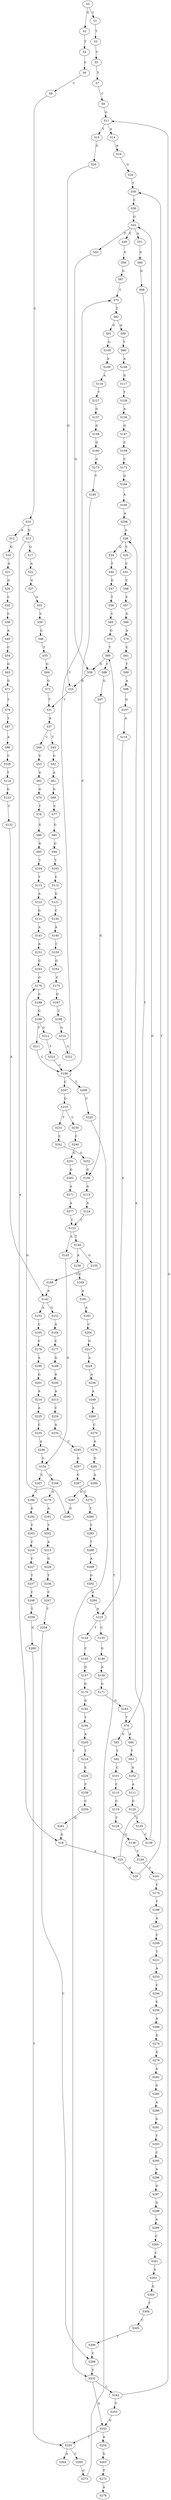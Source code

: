 strict digraph  {
	S0 -> S1 [ label = C ];
	S0 -> S2 [ label = G ];
	S1 -> S3 [ label = T ];
	S2 -> S4 [ label = T ];
	S3 -> S5 [ label = C ];
	S4 -> S6 [ label = C ];
	S5 -> S7 [ label = T ];
	S6 -> S8 [ label = C ];
	S7 -> S9 [ label = C ];
	S8 -> S10 [ label = C ];
	S9 -> S11 [ label = G ];
	S10 -> S12 [ label = A ];
	S10 -> S13 [ label = G ];
	S11 -> S14 [ label = A ];
	S11 -> S15 [ label = T ];
	S12 -> S16 [ label = G ];
	S13 -> S17 [ label = G ];
	S13 -> S18 [ label = A ];
	S14 -> S19 [ label = A ];
	S15 -> S20 [ label = G ];
	S16 -> S21 [ label = A ];
	S17 -> S22 [ label = A ];
	S18 -> S23 [ label = A ];
	S19 -> S24 [ label = G ];
	S20 -> S25 [ label = G ];
	S21 -> S26 [ label = G ];
	S22 -> S27 [ label = G ];
	S23 -> S28 [ label = A ];
	S23 -> S29 [ label = G ];
	S24 -> S30 [ label = T ];
	S25 -> S31 [ label = T ];
	S26 -> S32 [ label = C ];
	S27 -> S33 [ label = G ];
	S28 -> S34 [ label = G ];
	S28 -> S35 [ label = C ];
	S29 -> S30 [ label = T ];
	S30 -> S36 [ label = C ];
	S31 -> S37 [ label = A ];
	S32 -> S38 [ label = C ];
	S33 -> S39 [ label = C ];
	S34 -> S40 [ label = T ];
	S35 -> S41 [ label = C ];
	S36 -> S42 [ label = G ];
	S37 -> S43 [ label = T ];
	S37 -> S44 [ label = C ];
	S38 -> S45 [ label = A ];
	S39 -> S46 [ label = G ];
	S40 -> S47 [ label = G ];
	S41 -> S48 [ label = C ];
	S42 -> S49 [ label = C ];
	S42 -> S50 [ label = T ];
	S42 -> S51 [ label = A ];
	S43 -> S52 [ label = G ];
	S44 -> S53 [ label = C ];
	S45 -> S54 [ label = C ];
	S46 -> S55 [ label = T ];
	S47 -> S56 [ label = T ];
	S48 -> S57 [ label = C ];
	S49 -> S58 [ label = G ];
	S50 -> S59 [ label = G ];
	S51 -> S60 [ label = G ];
	S52 -> S61 [ label = A ];
	S53 -> S62 [ label = G ];
	S54 -> S63 [ label = G ];
	S55 -> S64 [ label = G ];
	S56 -> S65 [ label = C ];
	S57 -> S66 [ label = G ];
	S58 -> S67 [ label = G ];
	S59 -> S25 [ label = G ];
	S60 -> S68 [ label = G ];
	S61 -> S69 [ label = G ];
	S62 -> S70 [ label = G ];
	S63 -> S71 [ label = G ];
	S64 -> S72 [ label = G ];
	S65 -> S73 [ label = G ];
	S66 -> S74 [ label = A ];
	S67 -> S75 [ label = C ];
	S68 -> S76 [ label = T ];
	S69 -> S77 [ label = C ];
	S70 -> S78 [ label = T ];
	S71 -> S79 [ label = T ];
	S72 -> S31 [ label = T ];
	S73 -> S80 [ label = T ];
	S74 -> S81 [ label = C ];
	S75 -> S82 [ label = T ];
	S76 -> S83 [ label = G ];
	S76 -> S84 [ label = A ];
	S77 -> S85 [ label = G ];
	S78 -> S86 [ label = G ];
	S79 -> S87 [ label = T ];
	S80 -> S88 [ label = C ];
	S80 -> S59 [ label = G ];
	S81 -> S89 [ label = T ];
	S82 -> S90 [ label = A ];
	S82 -> S91 [ label = G ];
	S83 -> S92 [ label = T ];
	S84 -> S93 [ label = T ];
	S85 -> S94 [ label = G ];
	S86 -> S95 [ label = G ];
	S87 -> S96 [ label = A ];
	S88 -> S97 [ label = G ];
	S89 -> S98 [ label = A ];
	S90 -> S99 [ label = T ];
	S91 -> S100 [ label = G ];
	S92 -> S101 [ label = C ];
	S93 -> S102 [ label = A ];
	S94 -> S103 [ label = T ];
	S95 -> S104 [ label = T ];
	S96 -> S105 [ label = C ];
	S97 -> S106 [ label = G ];
	S98 -> S107 [ label = G ];
	S99 -> S108 [ label = A ];
	S100 -> S109 [ label = A ];
	S101 -> S110 [ label = C ];
	S102 -> S111 [ label = A ];
	S103 -> S112 [ label = C ];
	S104 -> S113 [ label = T ];
	S105 -> S114 [ label = T ];
	S106 -> S115 [ label = A ];
	S107 -> S116 [ label = A ];
	S108 -> S117 [ label = G ];
	S109 -> S118 [ label = A ];
	S110 -> S119 [ label = C ];
	S111 -> S120 [ label = G ];
	S112 -> S121 [ label = G ];
	S113 -> S122 [ label = A ];
	S114 -> S123 [ label = G ];
	S115 -> S124 [ label = A ];
	S116 -> S125 [ label = A ];
	S117 -> S126 [ label = T ];
	S118 -> S127 [ label = T ];
	S119 -> S128 [ label = T ];
	S120 -> S129 [ label = T ];
	S121 -> S130 [ label = C ];
	S122 -> S131 [ label = G ];
	S123 -> S132 [ label = C ];
	S124 -> S133 [ label = C ];
	S125 -> S134 [ label = T ];
	S125 -> S135 [ label = C ];
	S126 -> S136 [ label = A ];
	S127 -> S137 [ label = G ];
	S128 -> S138 [ label = G ];
	S129 -> S139 [ label = C ];
	S130 -> S140 [ label = A ];
	S131 -> S141 [ label = A ];
	S132 -> S142 [ label = A ];
	S133 -> S143 [ label = A ];
	S133 -> S144 [ label = T ];
	S134 -> S145 [ label = C ];
	S135 -> S146 [ label = G ];
	S136 -> S147 [ label = G ];
	S137 -> S148 [ label = G ];
	S138 -> S149 [ label = T ];
	S139 -> S42 [ label = G ];
	S140 -> S150 [ label = C ];
	S141 -> S151 [ label = A ];
	S142 -> S152 [ label = G ];
	S142 -> S153 [ label = A ];
	S143 -> S154 [ label = G ];
	S144 -> S155 [ label = G ];
	S144 -> S156 [ label = A ];
	S145 -> S157 [ label = G ];
	S146 -> S158 [ label = A ];
	S147 -> S159 [ label = C ];
	S148 -> S160 [ label = G ];
	S149 -> S161 [ label = C ];
	S150 -> S162 [ label = G ];
	S151 -> S163 [ label = G ];
	S152 -> S164 [ label = A ];
	S153 -> S165 [ label = C ];
	S154 -> S166 [ label = G ];
	S154 -> S167 [ label = C ];
	S155 -> S168 [ label = C ];
	S156 -> S169 [ label = C ];
	S157 -> S170 [ label = G ];
	S158 -> S171 [ label = G ];
	S159 -> S172 [ label = C ];
	S160 -> S173 [ label = G ];
	S161 -> S174 [ label = C ];
	S162 -> S175 [ label = C ];
	S163 -> S176 [ label = G ];
	S164 -> S177 [ label = C ];
	S165 -> S178 [ label = C ];
	S166 -> S179 [ label = A ];
	S167 -> S180 [ label = C ];
	S168 -> S142 [ label = A ];
	S169 -> S181 [ label = A ];
	S170 -> S182 [ label = G ];
	S171 -> S183 [ label = G ];
	S172 -> S184 [ label = G ];
	S173 -> S185 [ label = T ];
	S174 -> S186 [ label = T ];
	S175 -> S187 [ label = G ];
	S176 -> S188 [ label = G ];
	S177 -> S189 [ label = G ];
	S178 -> S190 [ label = A ];
	S179 -> S191 [ label = A ];
	S180 -> S192 [ label = G ];
	S181 -> S193 [ label = A ];
	S182 -> S194 [ label = T ];
	S183 -> S76 [ label = T ];
	S184 -> S195 [ label = A ];
	S185 -> S196 [ label = C ];
	S186 -> S197 [ label = A ];
	S187 -> S198 [ label = C ];
	S188 -> S199 [ label = G ];
	S189 -> S200 [ label = G ];
	S190 -> S201 [ label = G ];
	S191 -> S202 [ label = T ];
	S192 -> S203 [ label = T ];
	S193 -> S204 [ label = C ];
	S194 -> S205 [ label = A ];
	S195 -> S206 [ label = A ];
	S196 -> S207 [ label = C ];
	S196 -> S208 [ label = T ];
	S197 -> S209 [ label = C ];
	S198 -> S210 [ label = G ];
	S199 -> S211 [ label = T ];
	S199 -> S212 [ label = G ];
	S200 -> S213 [ label = A ];
	S201 -> S214 [ label = A ];
	S202 -> S215 [ label = A ];
	S203 -> S216 [ label = C ];
	S204 -> S217 [ label = G ];
	S205 -> S218 [ label = T ];
	S206 -> S28 [ label = A ];
	S207 -> S219 [ label = G ];
	S208 -> S220 [ label = C ];
	S209 -> S221 [ label = T ];
	S210 -> S222 [ label = G ];
	S211 -> S196 [ label = C ];
	S212 -> S223 [ label = T ];
	S213 -> S224 [ label = C ];
	S214 -> S225 [ label = A ];
	S215 -> S226 [ label = G ];
	S216 -> S227 [ label = C ];
	S217 -> S228 [ label = A ];
	S218 -> S229 [ label = C ];
	S219 -> S230 [ label = C ];
	S219 -> S231 [ label = T ];
	S220 -> S232 [ label = T ];
	S221 -> S233 [ label = A ];
	S222 -> S75 [ label = C ];
	S223 -> S196 [ label = C ];
	S224 -> S234 [ label = A ];
	S225 -> S235 [ label = C ];
	S226 -> S236 [ label = T ];
	S227 -> S237 [ label = T ];
	S228 -> S238 [ label = A ];
	S229 -> S239 [ label = C ];
	S230 -> S240 [ label = C ];
	S231 -> S241 [ label = C ];
	S232 -> S242 [ label = C ];
	S232 -> S243 [ label = G ];
	S233 -> S244 [ label = C ];
	S234 -> S245 [ label = C ];
	S235 -> S246 [ label = A ];
	S236 -> S247 [ label = C ];
	S237 -> S248 [ label = C ];
	S238 -> S249 [ label = A ];
	S239 -> S250 [ label = C ];
	S240 -> S251 [ label = G ];
	S241 -> S252 [ label = G ];
	S242 -> S253 [ label = T ];
	S242 -> S11 [ label = G ];
	S243 -> S254 [ label = A ];
	S243 -> S255 [ label = T ];
	S244 -> S256 [ label = C ];
	S245 -> S257 [ label = A ];
	S246 -> S154 [ label = G ];
	S247 -> S258 [ label = T ];
	S248 -> S259 [ label = T ];
	S249 -> S260 [ label = A ];
	S250 -> S261 [ label = G ];
	S251 -> S262 [ label = G ];
	S252 -> S106 [ label = G ];
	S253 -> S243 [ label = G ];
	S254 -> S263 [ label = G ];
	S255 -> S264 [ label = A ];
	S255 -> S265 [ label = C ];
	S256 -> S266 [ label = A ];
	S257 -> S267 [ label = C ];
	S258 -> S268 [ label = C ];
	S259 -> S269 [ label = G ];
	S260 -> S270 [ label = C ];
	S261 -> S18 [ label = A ];
	S262 -> S271 [ label = A ];
	S263 -> S272 [ label = T ];
	S265 -> S273 [ label = G ];
	S266 -> S274 [ label = G ];
	S267 -> S275 [ label = C ];
	S268 -> S232 [ label = T ];
	S269 -> S255 [ label = T ];
	S270 -> S276 [ label = A ];
	S271 -> S277 [ label = A ];
	S272 -> S278 [ label = A ];
	S273 -> S80 [ label = T ];
	S274 -> S279 [ label = G ];
	S275 -> S280 [ label = T ];
	S276 -> S281 [ label = G ];
	S277 -> S133 [ label = C ];
	S279 -> S282 [ label = A ];
	S280 -> S283 [ label = C ];
	S281 -> S284 [ label = A ];
	S282 -> S285 [ label = G ];
	S283 -> S286 [ label = T ];
	S284 -> S287 [ label = A ];
	S285 -> S288 [ label = A ];
	S286 -> S289 [ label = A ];
	S287 -> S290 [ label = G ];
	S288 -> S291 [ label = G ];
	S289 -> S292 [ label = G ];
	S290 -> S176 [ label = G ];
	S291 -> S293 [ label = T ];
	S292 -> S294 [ label = A ];
	S293 -> S295 [ label = C ];
	S294 -> S125 [ label = A ];
	S295 -> S296 [ label = A ];
	S296 -> S297 [ label = G ];
	S297 -> S298 [ label = G ];
	S298 -> S299 [ label = A ];
	S299 -> S300 [ label = C ];
	S300 -> S301 [ label = C ];
	S301 -> S302 [ label = A ];
	S302 -> S303 [ label = G ];
	S303 -> S304 [ label = T ];
	S304 -> S305 [ label = C ];
	S305 -> S306 [ label = T ];
	S306 -> S268 [ label = C ];
}
